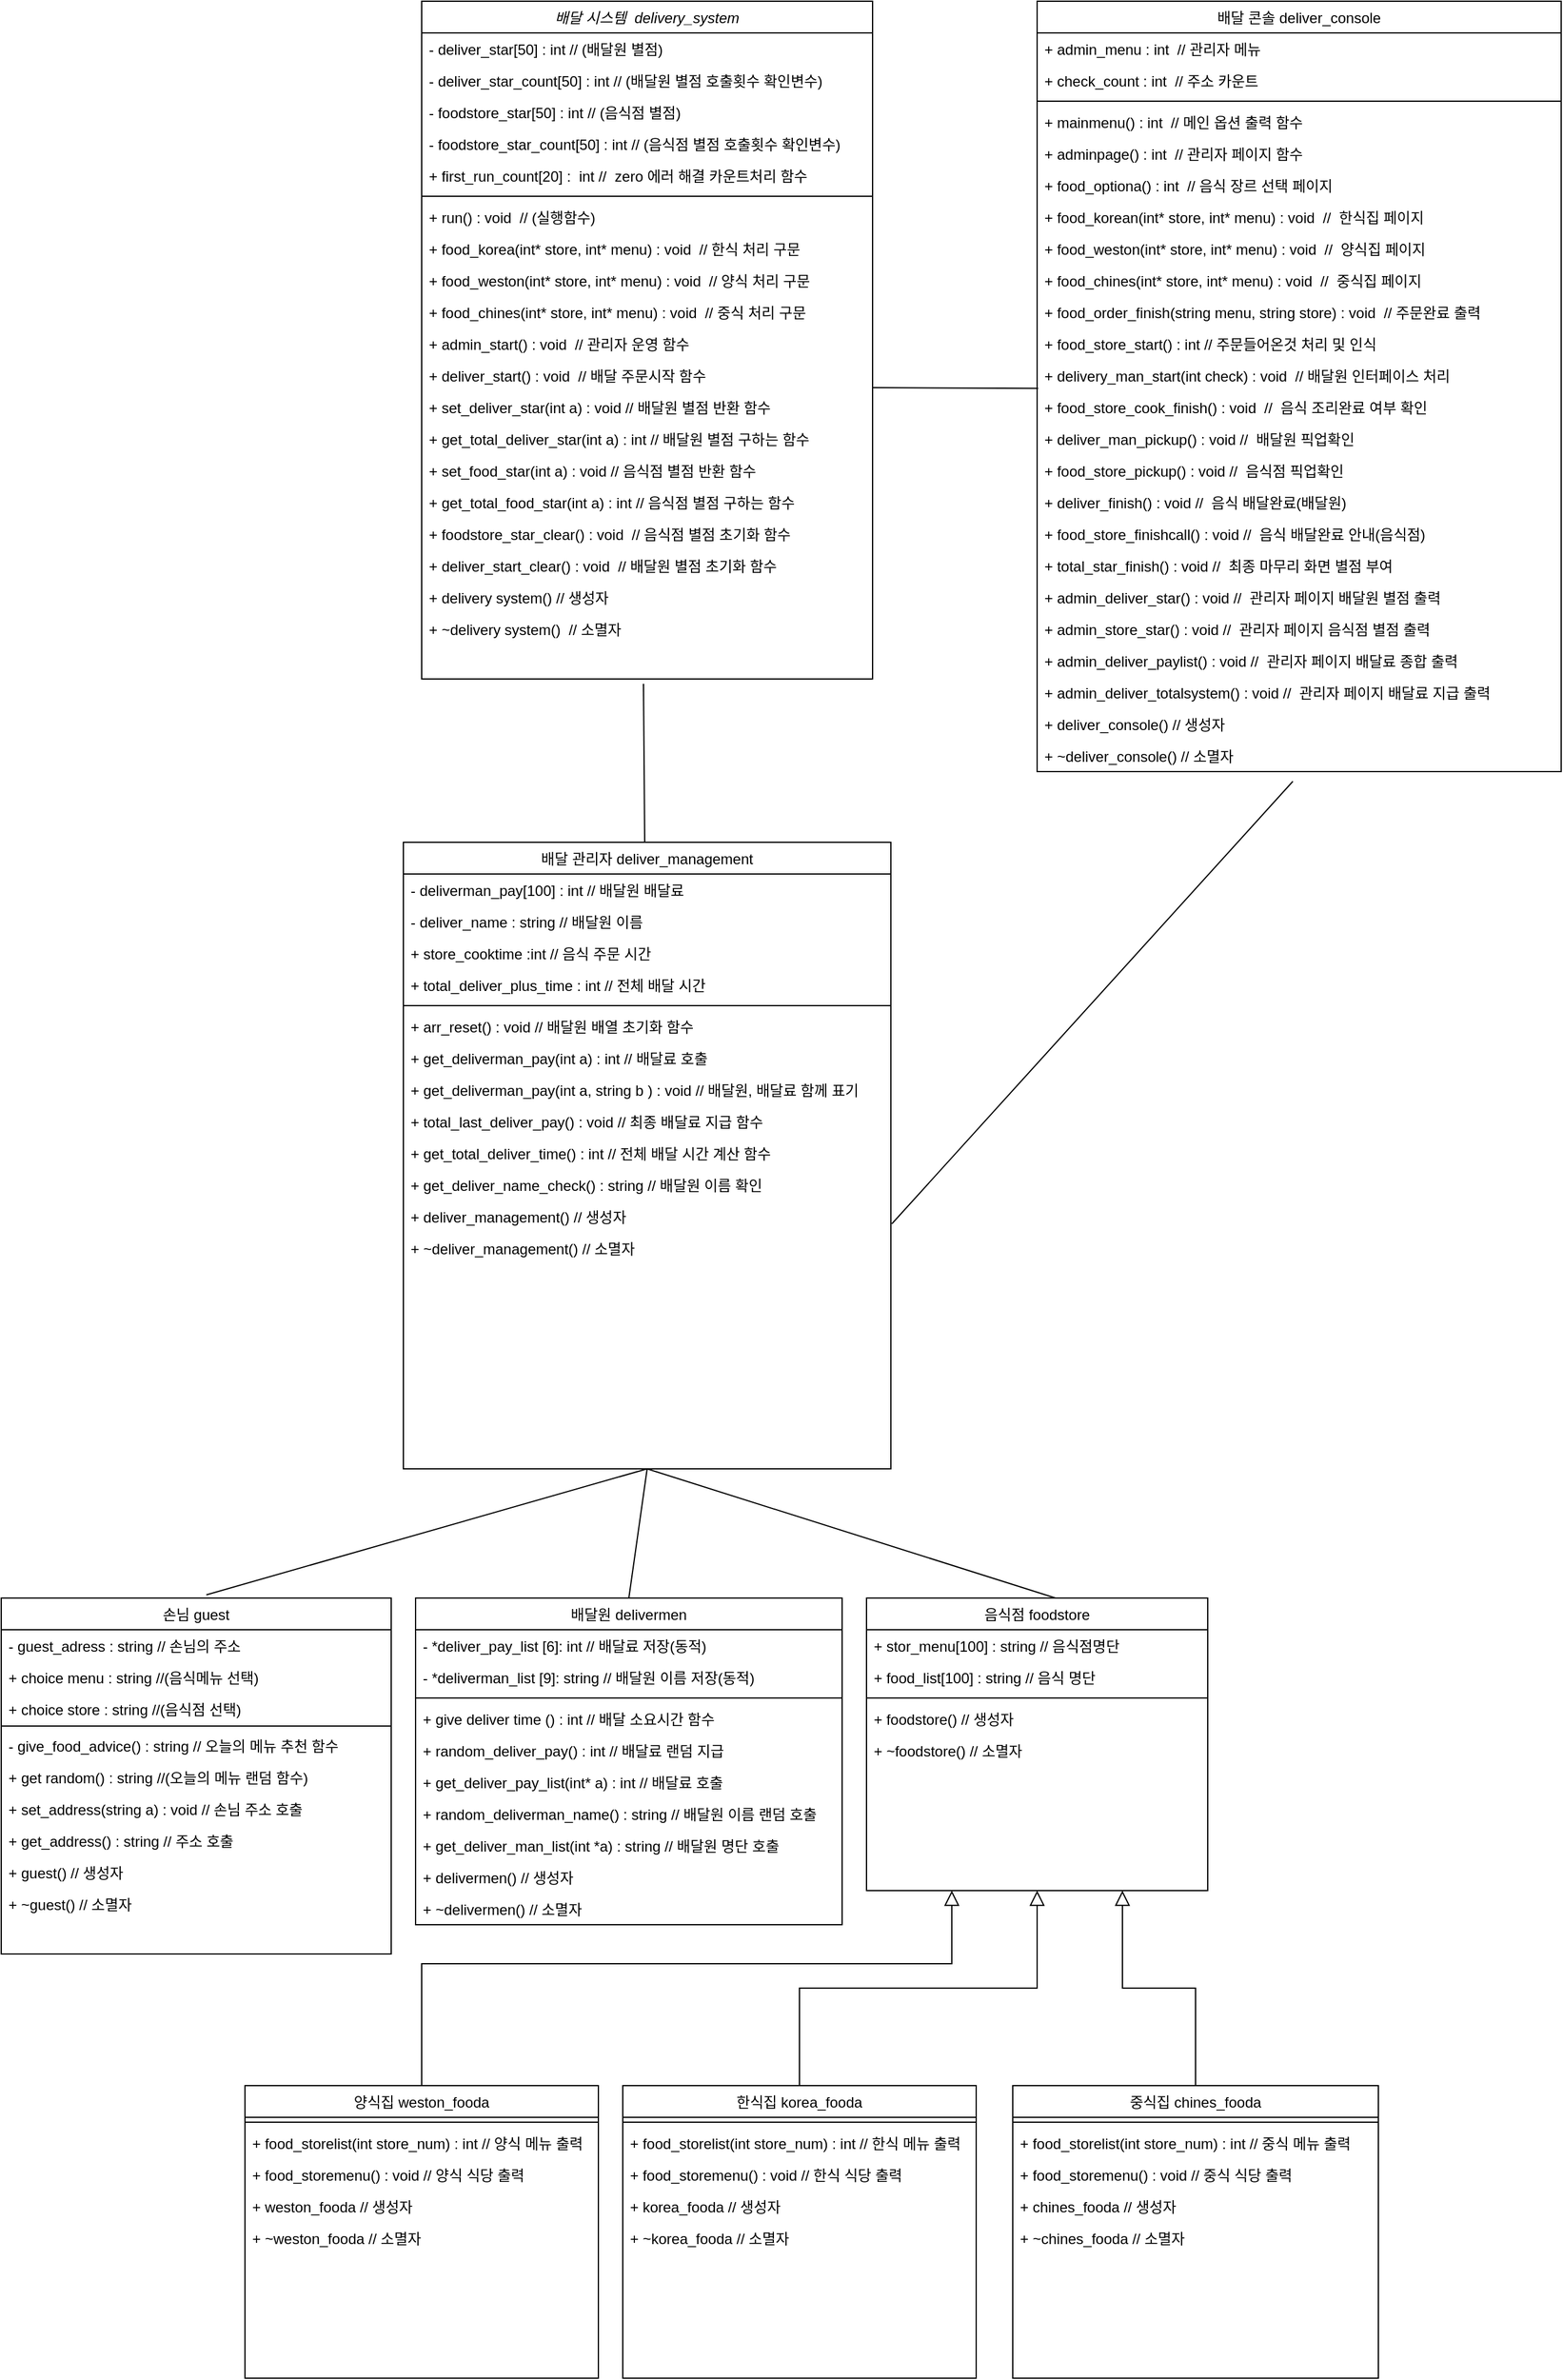 <mxfile version="14.7.3" type="device"><diagram id="C5RBs43oDa-KdzZeNtuy" name="Page-1"><mxGraphModel dx="590" dy="938" grid="1" gridSize="10" guides="1" tooltips="1" connect="0" arrows="1" fold="1" page="1" pageScale="1" pageWidth="2000" pageHeight="2000" math="0" shadow="0"><root><mxCell id="WIyWlLk6GJQsqaUBKTNV-0"/><mxCell id="WIyWlLk6GJQsqaUBKTNV-1" parent="WIyWlLk6GJQsqaUBKTNV-0"/><mxCell id="zkfFHV4jXpPFQw0GAbJ--0" value="배달 시스템  delivery_system" style="swimlane;fontStyle=2;align=center;verticalAlign=top;childLayout=stackLayout;horizontal=1;startSize=26;horizontalStack=0;resizeParent=1;resizeLast=0;collapsible=1;marginBottom=0;rounded=0;shadow=0;strokeWidth=1;fillColor=none;" parent="WIyWlLk6GJQsqaUBKTNV-1" vertex="1"><mxGeometry x="365" y="40" width="370" height="556" as="geometry"><mxRectangle x="230" y="140" width="160" height="26" as="alternateBounds"/></mxGeometry></mxCell><mxCell id="zkfFHV4jXpPFQw0GAbJ--1" value="- deliver_star[50] : int    // (배달원 별점)" style="text;align=left;verticalAlign=top;spacingLeft=4;spacingRight=4;overflow=hidden;rotatable=0;points=[[0,0.5],[1,0.5]];portConstraint=eastwest;" parent="zkfFHV4jXpPFQw0GAbJ--0" vertex="1"><mxGeometry y="26" width="370" height="26" as="geometry"/></mxCell><mxCell id="WJ-gcGvfjgMkkI_pzcpL-1" value="- deliver_star_count[50] : int    // (배달원 별점 호출횟수 확인변수)" style="text;align=left;verticalAlign=top;spacingLeft=4;spacingRight=4;overflow=hidden;rotatable=0;points=[[0,0.5],[1,0.5]];portConstraint=eastwest;" parent="zkfFHV4jXpPFQw0GAbJ--0" vertex="1"><mxGeometry y="52" width="370" height="26" as="geometry"/></mxCell><mxCell id="-obf5kJKs__djLwU7Jwi-0" value="- foodstore_star[50] : int    // (음식점 별점)" style="text;align=left;verticalAlign=top;spacingLeft=4;spacingRight=4;overflow=hidden;rotatable=0;points=[[0,0.5],[1,0.5]];portConstraint=eastwest;" parent="zkfFHV4jXpPFQw0GAbJ--0" vertex="1"><mxGeometry y="78" width="370" height="26" as="geometry"/></mxCell><mxCell id="6i2wBrfLzU0e07qDDlUP-0" value="- foodstore_star_count[50] : int    // (음식점 별점 호출횟수 확인변수)" style="text;align=left;verticalAlign=top;spacingLeft=4;spacingRight=4;overflow=hidden;rotatable=0;points=[[0,0.5],[1,0.5]];portConstraint=eastwest;" vertex="1" parent="zkfFHV4jXpPFQw0GAbJ--0"><mxGeometry y="104" width="370" height="26" as="geometry"/></mxCell><mxCell id="WJ-gcGvfjgMkkI_pzcpL-0" value="+ first_run_count[20] :  int    //  zero 에러 해결 카운트처리 함수" style="text;align=left;verticalAlign=top;spacingLeft=4;spacingRight=4;overflow=hidden;rotatable=0;points=[[0,0.5],[1,0.5]];portConstraint=eastwest;" parent="zkfFHV4jXpPFQw0GAbJ--0" vertex="1"><mxGeometry y="130" width="370" height="26" as="geometry"/></mxCell><mxCell id="zkfFHV4jXpPFQw0GAbJ--4" value="" style="line;html=1;strokeWidth=1;align=left;verticalAlign=middle;spacingTop=-1;spacingLeft=3;spacingRight=3;rotatable=0;labelPosition=right;points=[];portConstraint=eastwest;" parent="zkfFHV4jXpPFQw0GAbJ--0" vertex="1"><mxGeometry y="156" width="370" height="8" as="geometry"/></mxCell><mxCell id="zkfFHV4jXpPFQw0GAbJ--5" value="+ run() : void  // (실행함수)" style="text;align=left;verticalAlign=top;spacingLeft=4;spacingRight=4;overflow=hidden;rotatable=0;points=[[0,0.5],[1,0.5]];portConstraint=eastwest;" parent="zkfFHV4jXpPFQw0GAbJ--0" vertex="1"><mxGeometry y="164" width="370" height="26" as="geometry"/></mxCell><mxCell id="-obf5kJKs__djLwU7Jwi-1" value="+ food_korea(int* store, int* menu) : void  // 한식 처리 구문" style="text;align=left;verticalAlign=top;spacingLeft=4;spacingRight=4;overflow=hidden;rotatable=0;points=[[0,0.5],[1,0.5]];portConstraint=eastwest;" parent="zkfFHV4jXpPFQw0GAbJ--0" vertex="1"><mxGeometry y="190" width="370" height="26" as="geometry"/></mxCell><mxCell id="-obf5kJKs__djLwU7Jwi-2" value="+ food_weston(int* store, int* menu) : void  // 양식 처리 구문" style="text;align=left;verticalAlign=top;spacingLeft=4;spacingRight=4;overflow=hidden;rotatable=0;points=[[0,0.5],[1,0.5]];portConstraint=eastwest;" parent="zkfFHV4jXpPFQw0GAbJ--0" vertex="1"><mxGeometry y="216" width="370" height="26" as="geometry"/></mxCell><mxCell id="-obf5kJKs__djLwU7Jwi-3" value="+ food_chines(int* store, int* menu) : void  // 중식 처리 구문" style="text;align=left;verticalAlign=top;spacingLeft=4;spacingRight=4;overflow=hidden;rotatable=0;points=[[0,0.5],[1,0.5]];portConstraint=eastwest;" parent="zkfFHV4jXpPFQw0GAbJ--0" vertex="1"><mxGeometry y="242" width="370" height="26" as="geometry"/></mxCell><mxCell id="-obf5kJKs__djLwU7Jwi-4" value="+ admin_start() : void  // 관리자 운영 함수" style="text;align=left;verticalAlign=top;spacingLeft=4;spacingRight=4;overflow=hidden;rotatable=0;points=[[0,0.5],[1,0.5]];portConstraint=eastwest;" parent="zkfFHV4jXpPFQw0GAbJ--0" vertex="1"><mxGeometry y="268" width="370" height="26" as="geometry"/></mxCell><mxCell id="-obf5kJKs__djLwU7Jwi-5" value="+ deliver_start() : void  // 배달 주문시작 함수" style="text;align=left;verticalAlign=top;spacingLeft=4;spacingRight=4;overflow=hidden;rotatable=0;points=[[0,0.5],[1,0.5]];portConstraint=eastwest;" parent="zkfFHV4jXpPFQw0GAbJ--0" vertex="1"><mxGeometry y="294" width="370" height="26" as="geometry"/></mxCell><mxCell id="WJ-gcGvfjgMkkI_pzcpL-5" value="+ set_deliver_star(int a) : void    // 배달원 별점 반환 함수" style="text;align=left;verticalAlign=top;spacingLeft=4;spacingRight=4;overflow=hidden;rotatable=0;points=[[0,0.5],[1,0.5]];portConstraint=eastwest;" parent="zkfFHV4jXpPFQw0GAbJ--0" vertex="1"><mxGeometry y="320" width="370" height="26" as="geometry"/></mxCell><mxCell id="WJ-gcGvfjgMkkI_pzcpL-6" value="+ get_total_deliver_star(int a) : int // 배달원 별점 구하는 함수" style="text;align=left;verticalAlign=top;spacingLeft=4;spacingRight=4;overflow=hidden;rotatable=0;points=[[0,0.5],[1,0.5]];portConstraint=eastwest;" parent="zkfFHV4jXpPFQw0GAbJ--0" vertex="1"><mxGeometry y="346" width="370" height="26" as="geometry"/></mxCell><mxCell id="WJ-gcGvfjgMkkI_pzcpL-8" value="+ set_food_star(int a) : void    // 음식점 별점 반환 함수" style="text;align=left;verticalAlign=top;spacingLeft=4;spacingRight=4;overflow=hidden;rotatable=0;points=[[0,0.5],[1,0.5]];portConstraint=eastwest;" parent="zkfFHV4jXpPFQw0GAbJ--0" vertex="1"><mxGeometry y="372" width="370" height="26" as="geometry"/></mxCell><mxCell id="WJ-gcGvfjgMkkI_pzcpL-7" value="+ get_total_food_star(int a) : int // 음식점 별점 구하는 함수" style="text;align=left;verticalAlign=top;spacingLeft=4;spacingRight=4;overflow=hidden;rotatable=0;points=[[0,0.5],[1,0.5]];portConstraint=eastwest;" parent="zkfFHV4jXpPFQw0GAbJ--0" vertex="1"><mxGeometry y="398" width="370" height="26" as="geometry"/></mxCell><mxCell id="WJ-gcGvfjgMkkI_pzcpL-4" value="+ foodstore_star_clear() : void  // 음식점 별점 초기화 함수" style="text;align=left;verticalAlign=top;spacingLeft=4;spacingRight=4;overflow=hidden;rotatable=0;points=[[0,0.5],[1,0.5]];portConstraint=eastwest;" parent="zkfFHV4jXpPFQw0GAbJ--0" vertex="1"><mxGeometry y="424" width="370" height="26" as="geometry"/></mxCell><mxCell id="WJ-gcGvfjgMkkI_pzcpL-9" value="+ deliver_start_clear() : void  // 배달원 별점 초기화 함수" style="text;align=left;verticalAlign=top;spacingLeft=4;spacingRight=4;overflow=hidden;rotatable=0;points=[[0,0.5],[1,0.5]];portConstraint=eastwest;" parent="zkfFHV4jXpPFQw0GAbJ--0" vertex="1"><mxGeometry y="450" width="370" height="26" as="geometry"/></mxCell><mxCell id="2uxkt5aLjz2-9ySBpm1F-34" value="+ delivery system() // 생성자" style="text;align=left;verticalAlign=top;spacingLeft=4;spacingRight=4;overflow=hidden;rotatable=0;points=[[0,0.5],[1,0.5]];portConstraint=eastwest;rounded=0;shadow=0;html=0;" parent="zkfFHV4jXpPFQw0GAbJ--0" vertex="1"><mxGeometry y="476" width="370" height="26" as="geometry"/></mxCell><mxCell id="2uxkt5aLjz2-9ySBpm1F-35" value="+ ~delivery system()  // 소멸자" style="text;align=left;verticalAlign=top;spacingLeft=4;spacingRight=4;overflow=hidden;rotatable=0;points=[[0,0.5],[1,0.5]];portConstraint=eastwest;rounded=0;shadow=0;html=0;" parent="zkfFHV4jXpPFQw0GAbJ--0" vertex="1"><mxGeometry y="502" width="370" height="28" as="geometry"/></mxCell><mxCell id="zkfFHV4jXpPFQw0GAbJ--6" value="배달 관리자 deliver_management" style="swimlane;fontStyle=0;align=center;verticalAlign=top;childLayout=stackLayout;horizontal=1;startSize=26;horizontalStack=0;resizeParent=1;resizeLast=0;collapsible=1;marginBottom=0;rounded=0;shadow=0;strokeWidth=1;" parent="WIyWlLk6GJQsqaUBKTNV-1" vertex="1"><mxGeometry x="350" y="730" width="400" height="514" as="geometry"><mxRectangle x="130" y="380" width="160" height="26" as="alternateBounds"/></mxGeometry></mxCell><mxCell id="BU0RJejYZAMKu4HSr6iu-0" value="- deliverman_pay[100] : int    // 배달원 배달료" style="text;align=left;verticalAlign=top;spacingLeft=4;spacingRight=4;overflow=hidden;rotatable=0;points=[[0,0.5],[1,0.5]];portConstraint=eastwest;" parent="zkfFHV4jXpPFQw0GAbJ--6" vertex="1"><mxGeometry y="26" width="400" height="26" as="geometry"/></mxCell><mxCell id="BU0RJejYZAMKu4HSr6iu-1" value="- deliver_name : string    // 배달원 이름" style="text;align=left;verticalAlign=top;spacingLeft=4;spacingRight=4;overflow=hidden;rotatable=0;points=[[0,0.5],[1,0.5]];portConstraint=eastwest;" parent="zkfFHV4jXpPFQw0GAbJ--6" vertex="1"><mxGeometry y="52" width="400" height="26" as="geometry"/></mxCell><mxCell id="bvWW8hTXHtAjbbqINqpQ-16" value="+ store_cooktime :int   // 음식 주문 시간" style="text;align=left;verticalAlign=top;spacingLeft=4;spacingRight=4;overflow=hidden;rotatable=0;points=[[0,0.5],[1,0.5]];portConstraint=eastwest;" parent="zkfFHV4jXpPFQw0GAbJ--6" vertex="1"><mxGeometry y="78" width="400" height="26" as="geometry"/></mxCell><mxCell id="bvWW8hTXHtAjbbqINqpQ-17" value="+ total_deliver_plus_time : int   // 전체 배달 시간" style="text;align=left;verticalAlign=top;spacingLeft=4;spacingRight=4;overflow=hidden;rotatable=0;points=[[0,0.5],[1,0.5]];portConstraint=eastwest;" parent="zkfFHV4jXpPFQw0GAbJ--6" vertex="1"><mxGeometry y="104" width="400" height="26" as="geometry"/></mxCell><mxCell id="zkfFHV4jXpPFQw0GAbJ--9" value="" style="line;html=1;strokeWidth=1;align=left;verticalAlign=middle;spacingTop=-1;spacingLeft=3;spacingRight=3;rotatable=0;labelPosition=right;points=[];portConstraint=eastwest;" parent="zkfFHV4jXpPFQw0GAbJ--6" vertex="1"><mxGeometry y="130" width="400" height="8" as="geometry"/></mxCell><mxCell id="QvGwoSCIX0kpsvoglcnt-63" value="+ arr_reset() : void // 배달원 배열 초기화 함수 " style="text;align=left;verticalAlign=top;spacingLeft=4;spacingRight=4;overflow=hidden;rotatable=0;points=[[0,0.5],[1,0.5]];portConstraint=eastwest;rounded=0;shadow=0;html=0;" parent="zkfFHV4jXpPFQw0GAbJ--6" vertex="1"><mxGeometry y="138" width="400" height="26" as="geometry"/></mxCell><mxCell id="QvGwoSCIX0kpsvoglcnt-60" value="+ get_deliverman_pay(int a) : int // 배달료 호출" style="text;align=left;verticalAlign=top;spacingLeft=4;spacingRight=4;overflow=hidden;rotatable=0;points=[[0,0.5],[1,0.5]];portConstraint=eastwest;rounded=0;shadow=0;html=0;" parent="zkfFHV4jXpPFQw0GAbJ--6" vertex="1"><mxGeometry y="164" width="400" height="26" as="geometry"/></mxCell><mxCell id="bvWW8hTXHtAjbbqINqpQ-18" value="+ get_deliverman_pay(int a, string b ) : void // 배달원, 배달료 함께 표기" style="text;align=left;verticalAlign=top;spacingLeft=4;spacingRight=4;overflow=hidden;rotatable=0;points=[[0,0.5],[1,0.5]];portConstraint=eastwest;rounded=0;shadow=0;html=0;" parent="zkfFHV4jXpPFQw0GAbJ--6" vertex="1"><mxGeometry y="190" width="400" height="26" as="geometry"/></mxCell><mxCell id="bvWW8hTXHtAjbbqINqpQ-19" value="+ total_last_deliver_pay() : void   // 최종 배달료 지급 함수" style="text;align=left;verticalAlign=top;spacingLeft=4;spacingRight=4;overflow=hidden;rotatable=0;points=[[0,0.5],[1,0.5]];portConstraint=eastwest;rounded=0;shadow=0;html=0;" parent="zkfFHV4jXpPFQw0GAbJ--6" vertex="1"><mxGeometry y="216" width="400" height="26" as="geometry"/></mxCell><mxCell id="bvWW8hTXHtAjbbqINqpQ-20" value="+ get_total_deliver_time() : int   // 전체 배달 시간 계산 함수" style="text;align=left;verticalAlign=top;spacingLeft=4;spacingRight=4;overflow=hidden;rotatable=0;points=[[0,0.5],[1,0.5]];portConstraint=eastwest;rounded=0;shadow=0;html=0;" parent="zkfFHV4jXpPFQw0GAbJ--6" vertex="1"><mxGeometry y="242" width="400" height="26" as="geometry"/></mxCell><mxCell id="bvWW8hTXHtAjbbqINqpQ-21" value="+ get_deliver_name_check() : string   // 배달원 이름 확인" style="text;align=left;verticalAlign=top;spacingLeft=4;spacingRight=4;overflow=hidden;rotatable=0;points=[[0,0.5],[1,0.5]];portConstraint=eastwest;rounded=0;shadow=0;html=0;" parent="zkfFHV4jXpPFQw0GAbJ--6" vertex="1"><mxGeometry y="268" width="400" height="26" as="geometry"/></mxCell><mxCell id="2uxkt5aLjz2-9ySBpm1F-32" value="+ deliver_management() // 생성자" style="text;align=left;verticalAlign=top;spacingLeft=4;spacingRight=4;overflow=hidden;rotatable=0;points=[[0,0.5],[1,0.5]];portConstraint=eastwest;rounded=0;shadow=0;html=0;" parent="zkfFHV4jXpPFQw0GAbJ--6" vertex="1"><mxGeometry y="294" width="400" height="26" as="geometry"/></mxCell><mxCell id="2uxkt5aLjz2-9ySBpm1F-33" value="+ ~deliver_management() // 소멸자" style="text;align=left;verticalAlign=top;spacingLeft=4;spacingRight=4;overflow=hidden;rotatable=0;points=[[0,0.5],[1,0.5]];portConstraint=eastwest;rounded=0;shadow=0;html=0;" parent="zkfFHV4jXpPFQw0GAbJ--6" vertex="1"><mxGeometry y="320" width="400" height="26" as="geometry"/></mxCell><mxCell id="QvGwoSCIX0kpsvoglcnt-0" value="손님 guest" style="swimlane;fontStyle=0;align=center;verticalAlign=top;childLayout=stackLayout;horizontal=1;startSize=26;horizontalStack=0;resizeParent=1;resizeLast=0;collapsible=1;marginBottom=0;rounded=0;shadow=0;strokeWidth=1;" parent="WIyWlLk6GJQsqaUBKTNV-1" vertex="1"><mxGeometry x="20" y="1350" width="320" height="292" as="geometry"><mxRectangle x="130" y="380" width="160" height="26" as="alternateBounds"/></mxGeometry></mxCell><mxCell id="bvWW8hTXHtAjbbqINqpQ-6" value="- guest_adress : string    // 손님의 주소" style="text;align=left;verticalAlign=top;spacingLeft=4;spacingRight=4;overflow=hidden;rotatable=0;points=[[0,0.5],[1,0.5]];portConstraint=eastwest;" parent="QvGwoSCIX0kpsvoglcnt-0" vertex="1"><mxGeometry y="26" width="320" height="26" as="geometry"/></mxCell><mxCell id="7xC1cnE3aP_B-OWkK9kp-6" value="+ choice menu : string   //(음식메뉴 선택)" style="text;align=left;verticalAlign=top;spacingLeft=4;spacingRight=4;overflow=hidden;rotatable=0;points=[[0,0.5],[1,0.5]];portConstraint=eastwest;" parent="QvGwoSCIX0kpsvoglcnt-0" vertex="1"><mxGeometry y="52" width="320" height="26" as="geometry"/></mxCell><mxCell id="7xC1cnE3aP_B-OWkK9kp-7" value="+ choice store : string   //(음식점 선택)" style="text;align=left;verticalAlign=top;spacingLeft=4;spacingRight=4;overflow=hidden;rotatable=0;points=[[0,0.5],[1,0.5]];portConstraint=eastwest;" parent="QvGwoSCIX0kpsvoglcnt-0" vertex="1"><mxGeometry y="78" width="320" height="24" as="geometry"/></mxCell><mxCell id="QvGwoSCIX0kpsvoglcnt-3" value="" style="line;html=1;strokeWidth=1;align=left;verticalAlign=middle;spacingTop=-1;spacingLeft=3;spacingRight=3;rotatable=0;labelPosition=right;points=[];portConstraint=eastwest;" parent="QvGwoSCIX0kpsvoglcnt-0" vertex="1"><mxGeometry y="102" width="320" height="6" as="geometry"/></mxCell><mxCell id="QvGwoSCIX0kpsvoglcnt-26" value="- give_food_advice() : string    // 오늘의 메뉴 추천 함수" style="text;align=left;verticalAlign=top;spacingLeft=4;spacingRight=4;overflow=hidden;rotatable=0;points=[[0,0.5],[1,0.5]];portConstraint=eastwest;" parent="QvGwoSCIX0kpsvoglcnt-0" vertex="1"><mxGeometry y="108" width="320" height="26" as="geometry"/></mxCell><mxCell id="7xC1cnE3aP_B-OWkK9kp-8" value="+ get random() : string   //(오늘의 메뉴 랜덤 함수)" style="text;align=left;verticalAlign=top;spacingLeft=4;spacingRight=4;overflow=hidden;rotatable=0;points=[[0,0.5],[1,0.5]];portConstraint=eastwest;" parent="QvGwoSCIX0kpsvoglcnt-0" vertex="1"><mxGeometry y="134" width="320" height="26" as="geometry"/></mxCell><mxCell id="bvWW8hTXHtAjbbqINqpQ-8" value="+ set_address(string a) : void    // 손님 주소 호출" style="text;align=left;verticalAlign=top;spacingLeft=4;spacingRight=4;overflow=hidden;rotatable=0;points=[[0,0.5],[1,0.5]];portConstraint=eastwest;" parent="QvGwoSCIX0kpsvoglcnt-0" vertex="1"><mxGeometry y="160" width="320" height="26" as="geometry"/></mxCell><mxCell id="bvWW8hTXHtAjbbqINqpQ-7" value="+ get_address() : string   // 주소 호출" style="text;align=left;verticalAlign=top;spacingLeft=4;spacingRight=4;overflow=hidden;rotatable=0;points=[[0,0.5],[1,0.5]];portConstraint=eastwest;" parent="QvGwoSCIX0kpsvoglcnt-0" vertex="1"><mxGeometry y="186" width="320" height="26" as="geometry"/></mxCell><mxCell id="2uxkt5aLjz2-9ySBpm1F-30" value="+ guest() // 생성자" style="text;align=left;verticalAlign=top;spacingLeft=4;spacingRight=4;overflow=hidden;rotatable=0;points=[[0,0.5],[1,0.5]];portConstraint=eastwest;rounded=0;shadow=0;html=0;" parent="QvGwoSCIX0kpsvoglcnt-0" vertex="1"><mxGeometry y="212" width="320" height="26" as="geometry"/></mxCell><mxCell id="2uxkt5aLjz2-9ySBpm1F-31" value="+ ~guest() // 소멸자" style="text;align=left;verticalAlign=top;spacingLeft=4;spacingRight=4;overflow=hidden;rotatable=0;points=[[0,0.5],[1,0.5]];portConstraint=eastwest;rounded=0;shadow=0;html=0;" parent="QvGwoSCIX0kpsvoglcnt-0" vertex="1"><mxGeometry y="238" width="320" height="26" as="geometry"/></mxCell><mxCell id="QvGwoSCIX0kpsvoglcnt-6" value="음식점 foodstore" style="swimlane;fontStyle=0;align=center;verticalAlign=top;childLayout=stackLayout;horizontal=1;startSize=26;horizontalStack=0;resizeParent=1;resizeLast=0;collapsible=1;marginBottom=0;rounded=0;shadow=0;strokeWidth=1;" parent="WIyWlLk6GJQsqaUBKTNV-1" vertex="1"><mxGeometry x="730" y="1350" width="280" height="240" as="geometry"><mxRectangle x="130" y="380" width="160" height="26" as="alternateBounds"/></mxGeometry></mxCell><mxCell id="QfR6KYDrV15lr2zPcBHx-29" value="+ stor_menu[100] : string // 음식점명단 " style="text;align=left;verticalAlign=top;spacingLeft=4;spacingRight=4;overflow=hidden;rotatable=0;points=[[0,0.5],[1,0.5]];portConstraint=eastwest;rounded=0;shadow=0;html=0;" parent="QvGwoSCIX0kpsvoglcnt-6" vertex="1"><mxGeometry y="26" width="280" height="26" as="geometry"/></mxCell><mxCell id="QfR6KYDrV15lr2zPcBHx-30" value="+ food_list[100] : string // 음식 명단 " style="text;align=left;verticalAlign=top;spacingLeft=4;spacingRight=4;overflow=hidden;rotatable=0;points=[[0,0.5],[1,0.5]];portConstraint=eastwest;rounded=0;shadow=0;html=0;" parent="QvGwoSCIX0kpsvoglcnt-6" vertex="1"><mxGeometry y="52" width="280" height="26" as="geometry"/></mxCell><mxCell id="QvGwoSCIX0kpsvoglcnt-9" value="" style="line;html=1;strokeWidth=1;align=left;verticalAlign=middle;spacingTop=-1;spacingLeft=3;spacingRight=3;rotatable=0;labelPosition=right;points=[];portConstraint=eastwest;" parent="QvGwoSCIX0kpsvoglcnt-6" vertex="1"><mxGeometry y="78" width="280" height="8" as="geometry"/></mxCell><mxCell id="2uxkt5aLjz2-9ySBpm1F-28" value="+ foodstore() // 생성자" style="text;align=left;verticalAlign=top;spacingLeft=4;spacingRight=4;overflow=hidden;rotatable=0;points=[[0,0.5],[1,0.5]];portConstraint=eastwest;rounded=0;shadow=0;html=0;" parent="QvGwoSCIX0kpsvoglcnt-6" vertex="1"><mxGeometry y="86" width="280" height="26" as="geometry"/></mxCell><mxCell id="2uxkt5aLjz2-9ySBpm1F-29" value="+ ~foodstore() // 소멸자" style="text;align=left;verticalAlign=top;spacingLeft=4;spacingRight=4;overflow=hidden;rotatable=0;points=[[0,0.5],[1,0.5]];portConstraint=eastwest;rounded=0;shadow=0;html=0;" parent="QvGwoSCIX0kpsvoglcnt-6" vertex="1"><mxGeometry y="112" width="280" height="26" as="geometry"/></mxCell><mxCell id="QvGwoSCIX0kpsvoglcnt-12" value="배달원 delivermen" style="swimlane;fontStyle=0;align=center;verticalAlign=top;childLayout=stackLayout;horizontal=1;startSize=26;horizontalStack=0;resizeParent=1;resizeLast=0;collapsible=1;marginBottom=0;rounded=0;shadow=0;strokeWidth=1;" parent="WIyWlLk6GJQsqaUBKTNV-1" vertex="1"><mxGeometry x="360" y="1350" width="350" height="268" as="geometry"><mxRectangle x="130" y="380" width="160" height="26" as="alternateBounds"/></mxGeometry></mxCell><mxCell id="bvWW8hTXHtAjbbqINqpQ-10" value="- *deliver_pay_list [6]: int // 배달료 저장(동적)" style="text;align=left;verticalAlign=top;spacingLeft=4;spacingRight=4;overflow=hidden;rotatable=0;points=[[0,0.5],[1,0.5]];portConstraint=eastwest;rounded=0;shadow=0;html=0;" parent="QvGwoSCIX0kpsvoglcnt-12" vertex="1"><mxGeometry y="26" width="350" height="26" as="geometry"/></mxCell><mxCell id="bvWW8hTXHtAjbbqINqpQ-9" value="- *deliverman_list [9]: string // 배달원 이름 저장(동적)" style="text;align=left;verticalAlign=top;spacingLeft=4;spacingRight=4;overflow=hidden;rotatable=0;points=[[0,0.5],[1,0.5]];portConstraint=eastwest;rounded=0;shadow=0;html=0;" parent="QvGwoSCIX0kpsvoglcnt-12" vertex="1"><mxGeometry y="52" width="350" height="26" as="geometry"/></mxCell><mxCell id="QvGwoSCIX0kpsvoglcnt-15" value="" style="line;html=1;strokeWidth=1;align=left;verticalAlign=middle;spacingTop=-1;spacingLeft=3;spacingRight=3;rotatable=0;labelPosition=right;points=[];portConstraint=eastwest;" parent="QvGwoSCIX0kpsvoglcnt-12" vertex="1"><mxGeometry y="78" width="350" height="8" as="geometry"/></mxCell><mxCell id="QvGwoSCIX0kpsvoglcnt-45" value="+ give deliver time () : int // 배달 소요시간 함수" style="text;align=left;verticalAlign=top;spacingLeft=4;spacingRight=4;overflow=hidden;rotatable=0;points=[[0,0.5],[1,0.5]];portConstraint=eastwest;rounded=0;shadow=0;html=0;" parent="QvGwoSCIX0kpsvoglcnt-12" vertex="1"><mxGeometry y="86" width="350" height="26" as="geometry"/></mxCell><mxCell id="bvWW8hTXHtAjbbqINqpQ-12" value="+ random_deliver_pay() : int // 배달료 랜덤 지급" style="text;align=left;verticalAlign=top;spacingLeft=4;spacingRight=4;overflow=hidden;rotatable=0;points=[[0,0.5],[1,0.5]];portConstraint=eastwest;rounded=0;shadow=0;html=0;" parent="QvGwoSCIX0kpsvoglcnt-12" vertex="1"><mxGeometry y="112" width="350" height="26" as="geometry"/></mxCell><mxCell id="bvWW8hTXHtAjbbqINqpQ-14" value="+ get_deliver_pay_list(int* a) : int // 배달료 호출" style="text;align=left;verticalAlign=top;spacingLeft=4;spacingRight=4;overflow=hidden;rotatable=0;points=[[0,0.5],[1,0.5]];portConstraint=eastwest;rounded=0;shadow=0;html=0;" parent="QvGwoSCIX0kpsvoglcnt-12" vertex="1"><mxGeometry y="138" width="350" height="26" as="geometry"/></mxCell><mxCell id="VzgFwQhXJIl41ycw-pZe-6" value="+ random_deliverman_name() : string // 배달원 이름 랜덤 호출" style="text;align=left;verticalAlign=top;spacingLeft=4;spacingRight=4;overflow=hidden;rotatable=0;points=[[0,0.5],[1,0.5]];portConstraint=eastwest;rounded=0;shadow=0;html=0;" parent="QvGwoSCIX0kpsvoglcnt-12" vertex="1"><mxGeometry y="164" width="350" height="26" as="geometry"/></mxCell><mxCell id="bvWW8hTXHtAjbbqINqpQ-13" value="+ get_deliver_man_list(int *a) : string // 배달원 명단 호출" style="text;align=left;verticalAlign=top;spacingLeft=4;spacingRight=4;overflow=hidden;rotatable=0;points=[[0,0.5],[1,0.5]];portConstraint=eastwest;rounded=0;shadow=0;html=0;" parent="QvGwoSCIX0kpsvoglcnt-12" vertex="1"><mxGeometry y="190" width="350" height="26" as="geometry"/></mxCell><mxCell id="2uxkt5aLjz2-9ySBpm1F-26" value="+ delivermen() // 생성자" style="text;align=left;verticalAlign=top;spacingLeft=4;spacingRight=4;overflow=hidden;rotatable=0;points=[[0,0.5],[1,0.5]];portConstraint=eastwest;rounded=0;shadow=0;html=0;" parent="QvGwoSCIX0kpsvoglcnt-12" vertex="1"><mxGeometry y="216" width="350" height="26" as="geometry"/></mxCell><mxCell id="2uxkt5aLjz2-9ySBpm1F-27" value="+ ~delivermen() // 소멸자" style="text;align=left;verticalAlign=top;spacingLeft=4;spacingRight=4;overflow=hidden;rotatable=0;points=[[0,0.5],[1,0.5]];portConstraint=eastwest;rounded=0;shadow=0;html=0;" parent="QvGwoSCIX0kpsvoglcnt-12" vertex="1"><mxGeometry y="242" width="350" height="26" as="geometry"/></mxCell><mxCell id="2uxkt5aLjz2-9ySBpm1F-22" value="" style="endArrow=none;html=1;labelBackgroundColor=none;fontColor=#FFFFFF;strokeColor=#000000;strokeWidth=1;entryX=0.5;entryY=1;entryDx=0;entryDy=0;exitX=0.526;exitY=-0.009;exitDx=0;exitDy=0;exitPerimeter=0;" parent="WIyWlLk6GJQsqaUBKTNV-1" source="QvGwoSCIX0kpsvoglcnt-0" target="zkfFHV4jXpPFQw0GAbJ--6" edge="1"><mxGeometry width="50" height="50" relative="1" as="geometry"><mxPoint x="200" y="1040" as="sourcePoint"/><mxPoint x="250" y="990" as="targetPoint"/></mxGeometry></mxCell><mxCell id="2uxkt5aLjz2-9ySBpm1F-23" value="" style="endArrow=none;html=1;labelBackgroundColor=none;fontColor=#FFFFFF;strokeColor=#000000;strokeWidth=1;entryX=0.5;entryY=1;entryDx=0;entryDy=0;exitX=0.5;exitY=0;exitDx=0;exitDy=0;" parent="WIyWlLk6GJQsqaUBKTNV-1" source="QvGwoSCIX0kpsvoglcnt-12" target="zkfFHV4jXpPFQw0GAbJ--6" edge="1"><mxGeometry width="50" height="50" relative="1" as="geometry"><mxPoint x="470" y="1040" as="sourcePoint"/><mxPoint x="520" y="990" as="targetPoint"/></mxGeometry></mxCell><mxCell id="2uxkt5aLjz2-9ySBpm1F-24" value="" style="endArrow=none;html=1;labelBackgroundColor=none;fontColor=#FFFFFF;strokeColor=#000000;strokeWidth=1;entryX=0.5;entryY=1;entryDx=0;entryDy=0;exitX=0.554;exitY=0;exitDx=0;exitDy=0;exitPerimeter=0;" parent="WIyWlLk6GJQsqaUBKTNV-1" source="QvGwoSCIX0kpsvoglcnt-6" target="zkfFHV4jXpPFQw0GAbJ--6" edge="1"><mxGeometry width="50" height="50" relative="1" as="geometry"><mxPoint x="740" y="1040" as="sourcePoint"/><mxPoint x="790" y="990" as="targetPoint"/></mxGeometry></mxCell><mxCell id="QfR6KYDrV15lr2zPcBHx-0" value="양식집 weston_fooda" style="swimlane;fontStyle=0;align=center;verticalAlign=top;childLayout=stackLayout;horizontal=1;startSize=26;horizontalStack=0;resizeParent=1;resizeLast=0;collapsible=1;marginBottom=0;rounded=0;shadow=0;strokeWidth=1;" parent="WIyWlLk6GJQsqaUBKTNV-1" vertex="1"><mxGeometry x="220" y="1750" width="290" height="240" as="geometry"><mxRectangle x="130" y="380" width="160" height="26" as="alternateBounds"/></mxGeometry></mxCell><mxCell id="QfR6KYDrV15lr2zPcBHx-1" value="" style="line;html=1;strokeWidth=1;align=left;verticalAlign=middle;spacingTop=-1;spacingLeft=3;spacingRight=3;rotatable=0;labelPosition=right;points=[];portConstraint=eastwest;" parent="QfR6KYDrV15lr2zPcBHx-0" vertex="1"><mxGeometry y="26" width="290" height="8" as="geometry"/></mxCell><mxCell id="bvWW8hTXHtAjbbqINqpQ-2" value="+ food_storelist(int store_num) : int // 양식 메뉴 출력" style="text;align=left;verticalAlign=top;spacingLeft=4;spacingRight=4;overflow=hidden;rotatable=0;points=[[0,0.5],[1,0.5]];portConstraint=eastwest;rounded=0;shadow=0;html=0;" parent="QfR6KYDrV15lr2zPcBHx-0" vertex="1"><mxGeometry y="34" width="290" height="26" as="geometry"/></mxCell><mxCell id="bvWW8hTXHtAjbbqINqpQ-3" value="+ food_storemenu() : void // 양식 식당 출력" style="text;align=left;verticalAlign=top;spacingLeft=4;spacingRight=4;overflow=hidden;rotatable=0;points=[[0,0.5],[1,0.5]];portConstraint=eastwest;rounded=0;shadow=0;html=0;" parent="QfR6KYDrV15lr2zPcBHx-0" vertex="1"><mxGeometry y="60" width="290" height="26" as="geometry"/></mxCell><mxCell id="QfR6KYDrV15lr2zPcBHx-5" value="+ weston_fooda // 생성자" style="text;align=left;verticalAlign=top;spacingLeft=4;spacingRight=4;overflow=hidden;rotatable=0;points=[[0,0.5],[1,0.5]];portConstraint=eastwest;rounded=0;shadow=0;html=0;" parent="QfR6KYDrV15lr2zPcBHx-0" vertex="1"><mxGeometry y="86" width="290" height="26" as="geometry"/></mxCell><mxCell id="QfR6KYDrV15lr2zPcBHx-6" value="+ ~weston_fooda // 소멸자" style="text;align=left;verticalAlign=top;spacingLeft=4;spacingRight=4;overflow=hidden;rotatable=0;points=[[0,0.5],[1,0.5]];portConstraint=eastwest;rounded=0;shadow=0;html=0;" parent="QfR6KYDrV15lr2zPcBHx-0" vertex="1"><mxGeometry y="112" width="290" height="26" as="geometry"/></mxCell><mxCell id="QfR6KYDrV15lr2zPcBHx-7" value="한식집 korea_fooda" style="swimlane;fontStyle=0;align=center;verticalAlign=top;childLayout=stackLayout;horizontal=1;startSize=26;horizontalStack=0;resizeParent=1;resizeLast=0;collapsible=1;marginBottom=0;rounded=0;shadow=0;strokeWidth=1;" parent="WIyWlLk6GJQsqaUBKTNV-1" vertex="1"><mxGeometry x="530" y="1750" width="290" height="240" as="geometry"><mxRectangle x="130" y="380" width="160" height="26" as="alternateBounds"/></mxGeometry></mxCell><mxCell id="QfR6KYDrV15lr2zPcBHx-8" value="" style="line;html=1;strokeWidth=1;align=left;verticalAlign=middle;spacingTop=-1;spacingLeft=3;spacingRight=3;rotatable=0;labelPosition=right;points=[];portConstraint=eastwest;" parent="QfR6KYDrV15lr2zPcBHx-7" vertex="1"><mxGeometry y="26" width="290" height="8" as="geometry"/></mxCell><mxCell id="bvWW8hTXHtAjbbqINqpQ-0" value="+ food_storelist(int store_num) : int // 한식 메뉴 출력" style="text;align=left;verticalAlign=top;spacingLeft=4;spacingRight=4;overflow=hidden;rotatable=0;points=[[0,0.5],[1,0.5]];portConstraint=eastwest;rounded=0;shadow=0;html=0;" parent="QfR6KYDrV15lr2zPcBHx-7" vertex="1"><mxGeometry y="34" width="290" height="26" as="geometry"/></mxCell><mxCell id="bvWW8hTXHtAjbbqINqpQ-1" value="+ food_storemenu() : void // 한식 식당 출력" style="text;align=left;verticalAlign=top;spacingLeft=4;spacingRight=4;overflow=hidden;rotatable=0;points=[[0,0.5],[1,0.5]];portConstraint=eastwest;rounded=0;shadow=0;html=0;" parent="QfR6KYDrV15lr2zPcBHx-7" vertex="1"><mxGeometry y="60" width="290" height="26" as="geometry"/></mxCell><mxCell id="QfR6KYDrV15lr2zPcBHx-12" value="+ korea_fooda // 생성자" style="text;align=left;verticalAlign=top;spacingLeft=4;spacingRight=4;overflow=hidden;rotatable=0;points=[[0,0.5],[1,0.5]];portConstraint=eastwest;rounded=0;shadow=0;html=0;" parent="QfR6KYDrV15lr2zPcBHx-7" vertex="1"><mxGeometry y="86" width="290" height="26" as="geometry"/></mxCell><mxCell id="QfR6KYDrV15lr2zPcBHx-13" value="+ ~korea_fooda // 소멸자" style="text;align=left;verticalAlign=top;spacingLeft=4;spacingRight=4;overflow=hidden;rotatable=0;points=[[0,0.5],[1,0.5]];portConstraint=eastwest;rounded=0;shadow=0;html=0;" parent="QfR6KYDrV15lr2zPcBHx-7" vertex="1"><mxGeometry y="112" width="290" height="26" as="geometry"/></mxCell><mxCell id="QfR6KYDrV15lr2zPcBHx-14" value="중식집 chines_fooda" style="swimlane;fontStyle=0;align=center;verticalAlign=top;childLayout=stackLayout;horizontal=1;startSize=26;horizontalStack=0;resizeParent=1;resizeLast=0;collapsible=1;marginBottom=0;rounded=0;shadow=0;strokeWidth=1;" parent="WIyWlLk6GJQsqaUBKTNV-1" vertex="1"><mxGeometry x="850" y="1750" width="300" height="240" as="geometry"><mxRectangle x="130" y="380" width="160" height="26" as="alternateBounds"/></mxGeometry></mxCell><mxCell id="QfR6KYDrV15lr2zPcBHx-15" value="" style="line;html=1;strokeWidth=1;align=left;verticalAlign=middle;spacingTop=-1;spacingLeft=3;spacingRight=3;rotatable=0;labelPosition=right;points=[];portConstraint=eastwest;" parent="QfR6KYDrV15lr2zPcBHx-14" vertex="1"><mxGeometry y="26" width="300" height="8" as="geometry"/></mxCell><mxCell id="bvWW8hTXHtAjbbqINqpQ-4" value="+ food_storelist(int store_num) : int // 중식 메뉴 출력" style="text;align=left;verticalAlign=top;spacingLeft=4;spacingRight=4;overflow=hidden;rotatable=0;points=[[0,0.5],[1,0.5]];portConstraint=eastwest;rounded=0;shadow=0;html=0;" parent="QfR6KYDrV15lr2zPcBHx-14" vertex="1"><mxGeometry y="34" width="300" height="26" as="geometry"/></mxCell><mxCell id="bvWW8hTXHtAjbbqINqpQ-5" value="+ food_storemenu() : void // 중식 식당 출력" style="text;align=left;verticalAlign=top;spacingLeft=4;spacingRight=4;overflow=hidden;rotatable=0;points=[[0,0.5],[1,0.5]];portConstraint=eastwest;rounded=0;shadow=0;html=0;" parent="QfR6KYDrV15lr2zPcBHx-14" vertex="1"><mxGeometry y="60" width="300" height="26" as="geometry"/></mxCell><mxCell id="QfR6KYDrV15lr2zPcBHx-19" value="+ chines_fooda // 생성자" style="text;align=left;verticalAlign=top;spacingLeft=4;spacingRight=4;overflow=hidden;rotatable=0;points=[[0,0.5],[1,0.5]];portConstraint=eastwest;rounded=0;shadow=0;html=0;" parent="QfR6KYDrV15lr2zPcBHx-14" vertex="1"><mxGeometry y="86" width="300" height="26" as="geometry"/></mxCell><mxCell id="QfR6KYDrV15lr2zPcBHx-20" value="+ ~chines_fooda // 소멸자" style="text;align=left;verticalAlign=top;spacingLeft=4;spacingRight=4;overflow=hidden;rotatable=0;points=[[0,0.5],[1,0.5]];portConstraint=eastwest;rounded=0;shadow=0;html=0;" parent="QfR6KYDrV15lr2zPcBHx-14" vertex="1"><mxGeometry y="112" width="300" height="26" as="geometry"/></mxCell><mxCell id="QfR6KYDrV15lr2zPcBHx-21" value="배달 콘솔 deliver_console" style="swimlane;fontStyle=0;align=center;verticalAlign=top;childLayout=stackLayout;horizontal=1;startSize=26;horizontalStack=0;resizeParent=1;resizeLast=0;collapsible=1;marginBottom=0;rounded=0;shadow=0;strokeWidth=1;" parent="WIyWlLk6GJQsqaUBKTNV-1" vertex="1"><mxGeometry x="870" y="40" width="430" height="632" as="geometry"><mxRectangle x="130" y="380" width="160" height="26" as="alternateBounds"/></mxGeometry></mxCell><mxCell id="QfR6KYDrV15lr2zPcBHx-23" value="+ admin_menu : int  // 관리자 메뉴" style="text;align=left;verticalAlign=top;spacingLeft=4;spacingRight=4;overflow=hidden;rotatable=0;points=[[0,0.5],[1,0.5]];portConstraint=eastwest;rounded=0;shadow=0;html=0;" parent="QfR6KYDrV15lr2zPcBHx-21" vertex="1"><mxGeometry y="26" width="430" height="26" as="geometry"/></mxCell><mxCell id="WJ-gcGvfjgMkkI_pzcpL-11" value="+ check_count : int  // 주소 카운트" style="text;align=left;verticalAlign=top;spacingLeft=4;spacingRight=4;overflow=hidden;rotatable=0;points=[[0,0.5],[1,0.5]];portConstraint=eastwest;rounded=0;shadow=0;html=0;" parent="QfR6KYDrV15lr2zPcBHx-21" vertex="1"><mxGeometry y="52" width="430" height="26" as="geometry"/></mxCell><mxCell id="QfR6KYDrV15lr2zPcBHx-22" value="" style="line;html=1;strokeWidth=1;align=left;verticalAlign=middle;spacingTop=-1;spacingLeft=3;spacingRight=3;rotatable=0;labelPosition=right;points=[];portConstraint=eastwest;" parent="QfR6KYDrV15lr2zPcBHx-21" vertex="1"><mxGeometry y="78" width="430" height="8" as="geometry"/></mxCell><mxCell id="WJ-gcGvfjgMkkI_pzcpL-12" value="+ mainmenu() : int  // 메인 옵션 출력 함수" style="text;align=left;verticalAlign=top;spacingLeft=4;spacingRight=4;overflow=hidden;rotatable=0;points=[[0,0.5],[1,0.5]];portConstraint=eastwest;rounded=0;shadow=0;html=0;" parent="QfR6KYDrV15lr2zPcBHx-21" vertex="1"><mxGeometry y="86" width="430" height="26" as="geometry"/></mxCell><mxCell id="WJ-gcGvfjgMkkI_pzcpL-13" value="+ adminpage() : int  // 관리자 페이지 함수" style="text;align=left;verticalAlign=top;spacingLeft=4;spacingRight=4;overflow=hidden;rotatable=0;points=[[0,0.5],[1,0.5]];portConstraint=eastwest;rounded=0;shadow=0;html=0;" parent="QfR6KYDrV15lr2zPcBHx-21" vertex="1"><mxGeometry y="112" width="430" height="26" as="geometry"/></mxCell><mxCell id="WJ-gcGvfjgMkkI_pzcpL-14" value="+ food_optiona() : int  // 음식 장르 선택 페이지" style="text;align=left;verticalAlign=top;spacingLeft=4;spacingRight=4;overflow=hidden;rotatable=0;points=[[0,0.5],[1,0.5]];portConstraint=eastwest;rounded=0;shadow=0;html=0;" parent="QfR6KYDrV15lr2zPcBHx-21" vertex="1"><mxGeometry y="138" width="430" height="26" as="geometry"/></mxCell><mxCell id="WJ-gcGvfjgMkkI_pzcpL-15" value="+ food_korean(int* store, int* menu) : void  //  한식집 페이지" style="text;align=left;verticalAlign=top;spacingLeft=4;spacingRight=4;overflow=hidden;rotatable=0;points=[[0,0.5],[1,0.5]];portConstraint=eastwest;rounded=0;shadow=0;html=0;" parent="QfR6KYDrV15lr2zPcBHx-21" vertex="1"><mxGeometry y="164" width="430" height="26" as="geometry"/></mxCell><mxCell id="WJ-gcGvfjgMkkI_pzcpL-16" value="+ food_weston(int* store, int* menu) : void  //  양식집 페이지" style="text;align=left;verticalAlign=top;spacingLeft=4;spacingRight=4;overflow=hidden;rotatable=0;points=[[0,0.5],[1,0.5]];portConstraint=eastwest;rounded=0;shadow=0;html=0;" parent="QfR6KYDrV15lr2zPcBHx-21" vertex="1"><mxGeometry y="190" width="430" height="26" as="geometry"/></mxCell><mxCell id="WJ-gcGvfjgMkkI_pzcpL-17" value="+ food_chines(int* store, int* menu) : void  //  중식집 페이지" style="text;align=left;verticalAlign=top;spacingLeft=4;spacingRight=4;overflow=hidden;rotatable=0;points=[[0,0.5],[1,0.5]];portConstraint=eastwest;rounded=0;shadow=0;html=0;" parent="QfR6KYDrV15lr2zPcBHx-21" vertex="1"><mxGeometry y="216" width="430" height="26" as="geometry"/></mxCell><mxCell id="WJ-gcGvfjgMkkI_pzcpL-18" value="+ food_order_finish(string menu, string store) : void  // 주문완료 출력" style="text;align=left;verticalAlign=top;spacingLeft=4;spacingRight=4;overflow=hidden;rotatable=0;points=[[0,0.5],[1,0.5]];portConstraint=eastwest;rounded=0;shadow=0;html=0;" parent="QfR6KYDrV15lr2zPcBHx-21" vertex="1"><mxGeometry y="242" width="430" height="26" as="geometry"/></mxCell><mxCell id="WJ-gcGvfjgMkkI_pzcpL-19" value="+ food_store_start() : int // 주문들어온것 처리 및 인식" style="text;align=left;verticalAlign=top;spacingLeft=4;spacingRight=4;overflow=hidden;rotatable=0;points=[[0,0.5],[1,0.5]];portConstraint=eastwest;rounded=0;shadow=0;html=0;" parent="QfR6KYDrV15lr2zPcBHx-21" vertex="1"><mxGeometry y="268" width="430" height="26" as="geometry"/></mxCell><mxCell id="WJ-gcGvfjgMkkI_pzcpL-20" value="+ delivery_man_start(int check) : void  // 배달원 인터페이스 처리" style="text;align=left;verticalAlign=top;spacingLeft=4;spacingRight=4;overflow=hidden;rotatable=0;points=[[0,0.5],[1,0.5]];portConstraint=eastwest;rounded=0;shadow=0;html=0;" parent="QfR6KYDrV15lr2zPcBHx-21" vertex="1"><mxGeometry y="294" width="430" height="26" as="geometry"/></mxCell><mxCell id="WJ-gcGvfjgMkkI_pzcpL-21" value="+ food_store_cook_finish() : void  //  음식 조리완료 여부 확인" style="text;align=left;verticalAlign=top;spacingLeft=4;spacingRight=4;overflow=hidden;rotatable=0;points=[[0,0.5],[1,0.5]];portConstraint=eastwest;rounded=0;shadow=0;html=0;" parent="QfR6KYDrV15lr2zPcBHx-21" vertex="1"><mxGeometry y="320" width="430" height="26" as="geometry"/></mxCell><mxCell id="WJ-gcGvfjgMkkI_pzcpL-22" value="+ deliver_man_pickup() : void    //  배달원 픽업확인" style="text;align=left;verticalAlign=top;spacingLeft=4;spacingRight=4;overflow=hidden;rotatable=0;points=[[0,0.5],[1,0.5]];portConstraint=eastwest;rounded=0;shadow=0;html=0;" parent="QfR6KYDrV15lr2zPcBHx-21" vertex="1"><mxGeometry y="346" width="430" height="26" as="geometry"/></mxCell><mxCell id="WJ-gcGvfjgMkkI_pzcpL-23" value="+ food_store_pickup() : void    //  음식점 픽업확인" style="text;align=left;verticalAlign=top;spacingLeft=4;spacingRight=4;overflow=hidden;rotatable=0;points=[[0,0.5],[1,0.5]];portConstraint=eastwest;rounded=0;shadow=0;html=0;" parent="QfR6KYDrV15lr2zPcBHx-21" vertex="1"><mxGeometry y="372" width="430" height="26" as="geometry"/></mxCell><mxCell id="WJ-gcGvfjgMkkI_pzcpL-24" value="+ deliver_finish() : void    //  음식 배달완료(배달원)" style="text;align=left;verticalAlign=top;spacingLeft=4;spacingRight=4;overflow=hidden;rotatable=0;points=[[0,0.5],[1,0.5]];portConstraint=eastwest;rounded=0;shadow=0;html=0;" parent="QfR6KYDrV15lr2zPcBHx-21" vertex="1"><mxGeometry y="398" width="430" height="26" as="geometry"/></mxCell><mxCell id="WJ-gcGvfjgMkkI_pzcpL-25" value="+ food_store_finishcall() : void    //  음식 배달완료 안내(음식점)" style="text;align=left;verticalAlign=top;spacingLeft=4;spacingRight=4;overflow=hidden;rotatable=0;points=[[0,0.5],[1,0.5]];portConstraint=eastwest;rounded=0;shadow=0;html=0;" parent="QfR6KYDrV15lr2zPcBHx-21" vertex="1"><mxGeometry y="424" width="430" height="26" as="geometry"/></mxCell><mxCell id="WJ-gcGvfjgMkkI_pzcpL-26" value="+ total_star_finish() : void    //  최종 마무리 화면 별점 부여" style="text;align=left;verticalAlign=top;spacingLeft=4;spacingRight=4;overflow=hidden;rotatable=0;points=[[0,0.5],[1,0.5]];portConstraint=eastwest;rounded=0;shadow=0;html=0;" parent="QfR6KYDrV15lr2zPcBHx-21" vertex="1"><mxGeometry y="450" width="430" height="26" as="geometry"/></mxCell><mxCell id="WJ-gcGvfjgMkkI_pzcpL-27" value="+ admin_deliver_star() : void    //  관리자 페이지 배달원 별점 출력" style="text;align=left;verticalAlign=top;spacingLeft=4;spacingRight=4;overflow=hidden;rotatable=0;points=[[0,0.5],[1,0.5]];portConstraint=eastwest;rounded=0;shadow=0;html=0;" parent="QfR6KYDrV15lr2zPcBHx-21" vertex="1"><mxGeometry y="476" width="430" height="26" as="geometry"/></mxCell><mxCell id="WJ-gcGvfjgMkkI_pzcpL-28" value="+ admin_store_star() : void    //  관리자 페이지 음식점 별점 출력" style="text;align=left;verticalAlign=top;spacingLeft=4;spacingRight=4;overflow=hidden;rotatable=0;points=[[0,0.5],[1,0.5]];portConstraint=eastwest;rounded=0;shadow=0;html=0;" parent="QfR6KYDrV15lr2zPcBHx-21" vertex="1"><mxGeometry y="502" width="430" height="26" as="geometry"/></mxCell><mxCell id="WJ-gcGvfjgMkkI_pzcpL-29" value="+ admin_deliver_paylist() : void    //  관리자 페이지 배달료 종합 출력" style="text;align=left;verticalAlign=top;spacingLeft=4;spacingRight=4;overflow=hidden;rotatable=0;points=[[0,0.5],[1,0.5]];portConstraint=eastwest;rounded=0;shadow=0;html=0;" parent="QfR6KYDrV15lr2zPcBHx-21" vertex="1"><mxGeometry y="528" width="430" height="26" as="geometry"/></mxCell><mxCell id="WJ-gcGvfjgMkkI_pzcpL-30" value="+ admin_deliver_totalsystem() : void    //  관리자 페이지 배달료 지급 출력" style="text;align=left;verticalAlign=top;spacingLeft=4;spacingRight=4;overflow=hidden;rotatable=0;points=[[0,0.5],[1,0.5]];portConstraint=eastwest;rounded=0;shadow=0;html=0;" parent="QfR6KYDrV15lr2zPcBHx-21" vertex="1"><mxGeometry y="554" width="430" height="26" as="geometry"/></mxCell><mxCell id="WJ-gcGvfjgMkkI_pzcpL-10" value="+ deliver_console() // 생성자" style="text;align=left;verticalAlign=top;spacingLeft=4;spacingRight=4;overflow=hidden;rotatable=0;points=[[0,0.5],[1,0.5]];portConstraint=eastwest;rounded=0;shadow=0;html=0;" parent="QfR6KYDrV15lr2zPcBHx-21" vertex="1"><mxGeometry y="580" width="430" height="26" as="geometry"/></mxCell><mxCell id="QfR6KYDrV15lr2zPcBHx-27" value="+ ~deliver_console() // 소멸자" style="text;align=left;verticalAlign=top;spacingLeft=4;spacingRight=4;overflow=hidden;rotatable=0;points=[[0,0.5],[1,0.5]];portConstraint=eastwest;rounded=0;shadow=0;html=0;" parent="QfR6KYDrV15lr2zPcBHx-21" vertex="1"><mxGeometry y="606" width="430" height="26" as="geometry"/></mxCell><mxCell id="7xC1cnE3aP_B-OWkK9kp-0" value="" style="endArrow=block;endSize=10;endFill=0;shadow=0;strokeWidth=1;rounded=0;edgeStyle=elbowEdgeStyle;elbow=vertical;exitX=0.5;exitY=0;exitDx=0;exitDy=0;" parent="WIyWlLk6GJQsqaUBKTNV-1" source="QfR6KYDrV15lr2zPcBHx-14" edge="1"><mxGeometry width="160" relative="1" as="geometry"><mxPoint x="1060" y="1352" as="sourcePoint"/><mxPoint x="940" y="1590" as="targetPoint"/><Array as="points"><mxPoint x="830" y="1670"/><mxPoint x="890" y="1680"/><mxPoint x="900" y="1630"/><mxPoint x="882" y="1610"/></Array></mxGeometry></mxCell><mxCell id="7xC1cnE3aP_B-OWkK9kp-2" value="" style="endArrow=block;endSize=10;endFill=0;shadow=0;strokeWidth=1;rounded=0;edgeStyle=elbowEdgeStyle;elbow=vertical;exitX=0.5;exitY=0;exitDx=0;exitDy=0;entryX=0.5;entryY=1;entryDx=0;entryDy=0;" parent="WIyWlLk6GJQsqaUBKTNV-1" source="QfR6KYDrV15lr2zPcBHx-7" target="QvGwoSCIX0kpsvoglcnt-6" edge="1"><mxGeometry width="160" relative="1" as="geometry"><mxPoint x="730" y="1360" as="sourcePoint"/><mxPoint x="840" y="1300" as="targetPoint"/></mxGeometry></mxCell><mxCell id="7xC1cnE3aP_B-OWkK9kp-3" value="" style="endArrow=block;endSize=10;endFill=0;shadow=0;strokeWidth=1;rounded=0;edgeStyle=elbowEdgeStyle;elbow=vertical;exitX=0.5;exitY=0;exitDx=0;exitDy=0;entryX=0.25;entryY=1;entryDx=0;entryDy=0;" parent="WIyWlLk6GJQsqaUBKTNV-1" source="QfR6KYDrV15lr2zPcBHx-0" target="QvGwoSCIX0kpsvoglcnt-6" edge="1"><mxGeometry width="160" relative="1" as="geometry"><mxPoint x="460" y="1370" as="sourcePoint"/><mxPoint x="550" y="1300" as="targetPoint"/><Array as="points"><mxPoint x="390" y="1650"/><mxPoint x="510" y="1335"/></Array></mxGeometry></mxCell><mxCell id="EG-Tnr1W_BCyrf5BbUUR-0" value="" style="endArrow=none;html=1;" parent="WIyWlLk6GJQsqaUBKTNV-1" source="zkfFHV4jXpPFQw0GAbJ--6" edge="1"><mxGeometry width="50" height="50" relative="1" as="geometry"><mxPoint x="547" y="728" as="sourcePoint"/><mxPoint x="547" y="600" as="targetPoint"/></mxGeometry></mxCell><mxCell id="EG-Tnr1W_BCyrf5BbUUR-1" value="" style="endArrow=none;html=1;entryX=0.002;entryY=0.91;entryDx=0;entryDy=0;entryPerimeter=0;exitX=1.001;exitY=0.885;exitDx=0;exitDy=0;exitPerimeter=0;" parent="WIyWlLk6GJQsqaUBKTNV-1" source="-obf5kJKs__djLwU7Jwi-5" target="WJ-gcGvfjgMkkI_pzcpL-20" edge="1"><mxGeometry width="50" height="50" relative="1" as="geometry"><mxPoint x="740" y="357" as="sourcePoint"/><mxPoint x="720" y="310" as="targetPoint"/></mxGeometry></mxCell><mxCell id="5-CB_eXVbOooho2dFnAT-1" value="" style="endArrow=none;html=1;entryX=0.488;entryY=1.308;entryDx=0;entryDy=0;entryPerimeter=0;exitX=1.002;exitY=0.731;exitDx=0;exitDy=0;exitPerimeter=0;" parent="WIyWlLk6GJQsqaUBKTNV-1" source="2uxkt5aLjz2-9ySBpm1F-32" target="QfR6KYDrV15lr2zPcBHx-27" edge="1"><mxGeometry width="50" height="50" relative="1" as="geometry"><mxPoint x="951.008" y="930" as="sourcePoint"/><mxPoint x="950" y="800" as="targetPoint"/></mxGeometry></mxCell></root></mxGraphModel></diagram></mxfile>